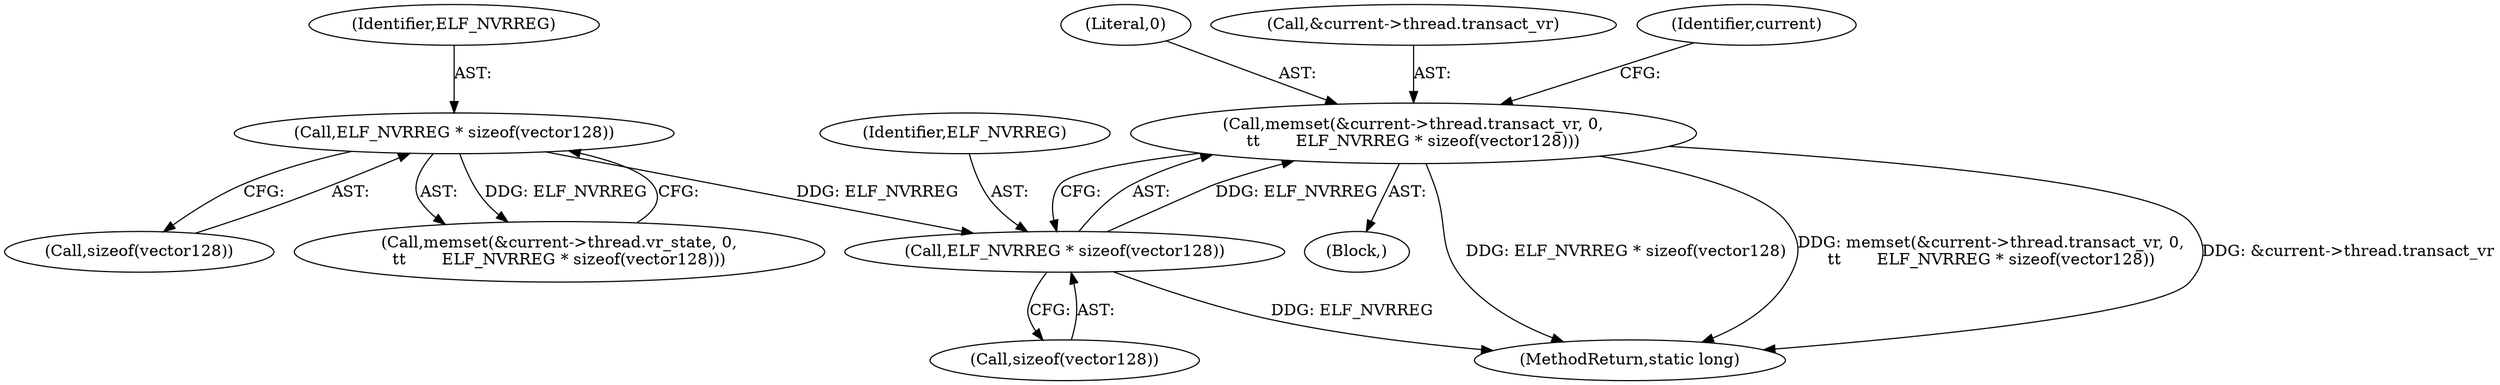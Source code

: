digraph "0_linux_d2b9d2a5ad5ef04ff978c9923d19730cb05efd55@API" {
"1000244" [label="(Call,memset(&current->thread.transact_vr, 0,\n\t\t       ELF_NVRREG * sizeof(vector128)))"];
"1000252" [label="(Call,ELF_NVRREG * sizeof(vector128))"];
"1000240" [label="(Call,ELF_NVRREG * sizeof(vector128))"];
"1000253" [label="(Identifier,ELF_NVRREG)"];
"1000231" [label="(Block,)"];
"1000244" [label="(Call,memset(&current->thread.transact_vr, 0,\n\t\t       ELF_NVRREG * sizeof(vector128)))"];
"1000242" [label="(Call,sizeof(vector128))"];
"1000252" [label="(Call,ELF_NVRREG * sizeof(vector128))"];
"1000251" [label="(Literal,0)"];
"1000245" [label="(Call,&current->thread.transact_vr)"];
"1000241" [label="(Identifier,ELF_NVRREG)"];
"1000232" [label="(Call,memset(&current->thread.vr_state, 0,\n\t\t       ELF_NVRREG * sizeof(vector128)))"];
"1000240" [label="(Call,ELF_NVRREG * sizeof(vector128))"];
"1000533" [label="(MethodReturn,static long)"];
"1000254" [label="(Call,sizeof(vector128))"];
"1000261" [label="(Identifier,current)"];
"1000244" -> "1000231"  [label="AST: "];
"1000244" -> "1000252"  [label="CFG: "];
"1000245" -> "1000244"  [label="AST: "];
"1000251" -> "1000244"  [label="AST: "];
"1000252" -> "1000244"  [label="AST: "];
"1000261" -> "1000244"  [label="CFG: "];
"1000244" -> "1000533"  [label="DDG: ELF_NVRREG * sizeof(vector128)"];
"1000244" -> "1000533"  [label="DDG: memset(&current->thread.transact_vr, 0,\n\t\t       ELF_NVRREG * sizeof(vector128))"];
"1000244" -> "1000533"  [label="DDG: &current->thread.transact_vr"];
"1000252" -> "1000244"  [label="DDG: ELF_NVRREG"];
"1000252" -> "1000254"  [label="CFG: "];
"1000253" -> "1000252"  [label="AST: "];
"1000254" -> "1000252"  [label="AST: "];
"1000252" -> "1000533"  [label="DDG: ELF_NVRREG"];
"1000240" -> "1000252"  [label="DDG: ELF_NVRREG"];
"1000240" -> "1000232"  [label="AST: "];
"1000240" -> "1000242"  [label="CFG: "];
"1000241" -> "1000240"  [label="AST: "];
"1000242" -> "1000240"  [label="AST: "];
"1000232" -> "1000240"  [label="CFG: "];
"1000240" -> "1000232"  [label="DDG: ELF_NVRREG"];
}
